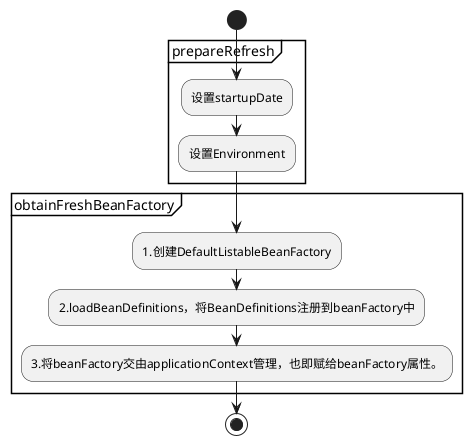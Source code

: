@startuml
start
partition prepareRefresh  {
	:设置startupDate;
	:设置Environment;
}
partition obtainFreshBeanFactory  {
	:1.创建DefaultListableBeanFactory;
    :2.loadBeanDefinitions，将BeanDefinitions注册到beanFactory中;
    :3.将beanFactory交由applicationContext管理，也即赋给beanFactory属性。;
}

stop
@enduml